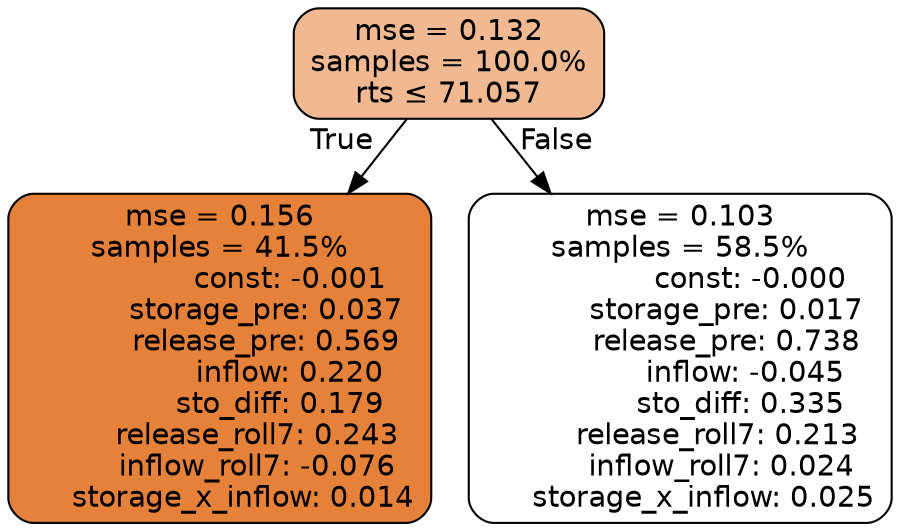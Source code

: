 digraph tree {
bgcolor="transparent"
node [shape=rectangle, style="filled, rounded", color="black", fontname=helvetica] ;
edge [fontname=helvetica] ;
	"0" [label="mse = 0.132
samples = 100.0%
rts &le; 71.057", fillcolor="#f0b991"]
	"1" [label="mse = 0.156
samples = 41.5%
               const: -0.001
          storage_pre: 0.037
          release_pre: 0.569
               inflow: 0.220
             sto_diff: 0.179
        release_roll7: 0.243
        inflow_roll7: -0.076
     storage_x_inflow: 0.014", fillcolor="#e58139"]
	"2" [label="mse = 0.103
samples = 58.5%
               const: -0.000
          storage_pre: 0.017
          release_pre: 0.738
              inflow: -0.045
             sto_diff: 0.335
        release_roll7: 0.213
         inflow_roll7: 0.024
     storage_x_inflow: 0.025", fillcolor="#ffffff"]

	"0" -> "1" [labeldistance=2.5, labelangle=45, headlabel="True"]
	"0" -> "2" [labeldistance=2.5, labelangle=-45, headlabel="False"]
}